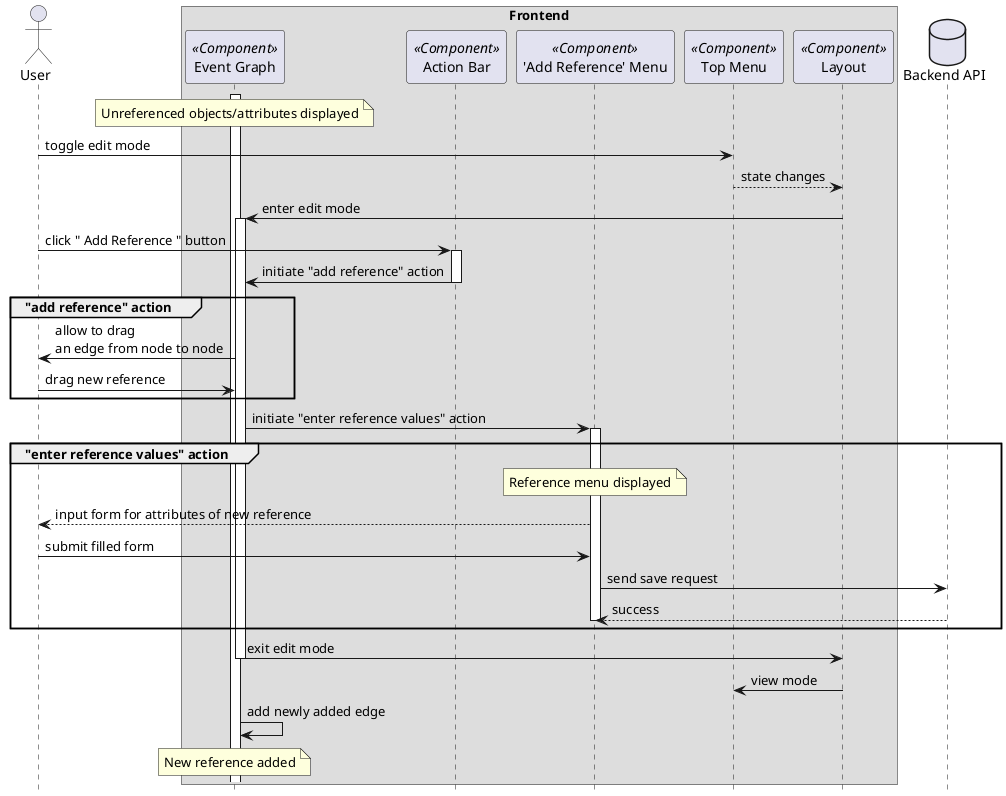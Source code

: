 @startuml "Add Reference between Object and attribute in Event-Graph"
hide footbox

actor User as user
box "Frontend"
participant "Event Graph" as eventgraph <<Component>>
participant "Action Bar" as optmenu <<Component>>
participant "'Add Reference' Menu" as addreferencemenu <<Component>>
participant "Top Menu" as topmenu <<Component>>
participant Layout as layout <<Component>>
end box
database "Backend API" as api

activate eventgraph
note over eventgraph : Unreferenced objects/attributes displayed

user -> topmenu : toggle edit mode
topmenu --> layout : state changes
layout -> eventgraph : enter edit mode
activate eventgraph

user -> optmenu: click " Add Reference " button
activate optmenu

optmenu -> eventgraph: initiate "add reference" action
deactivate optmenu

group "add reference" action
eventgraph -> user: allow to drag \nan edge from node to node

user -> eventgraph: drag new reference
end

eventgraph -> addreferencemenu: initiate "enter reference values" action

group "enter reference values" action
activate addreferencemenu
note over addreferencemenu: Reference menu displayed

addreferencemenu --> user:input form for attributes of new reference

user -> addreferencemenu: submit filled form

addreferencemenu -> api: send save request

api --> addreferencemenu: success
deactivate addreferencemenu
end

eventgraph -> layout : exit edit mode
deactivate eventgraph
layout -> topmenu : view mode


eventgraph -> eventgraph: add newly added edge

note over eventgraph : New reference added

@enduml